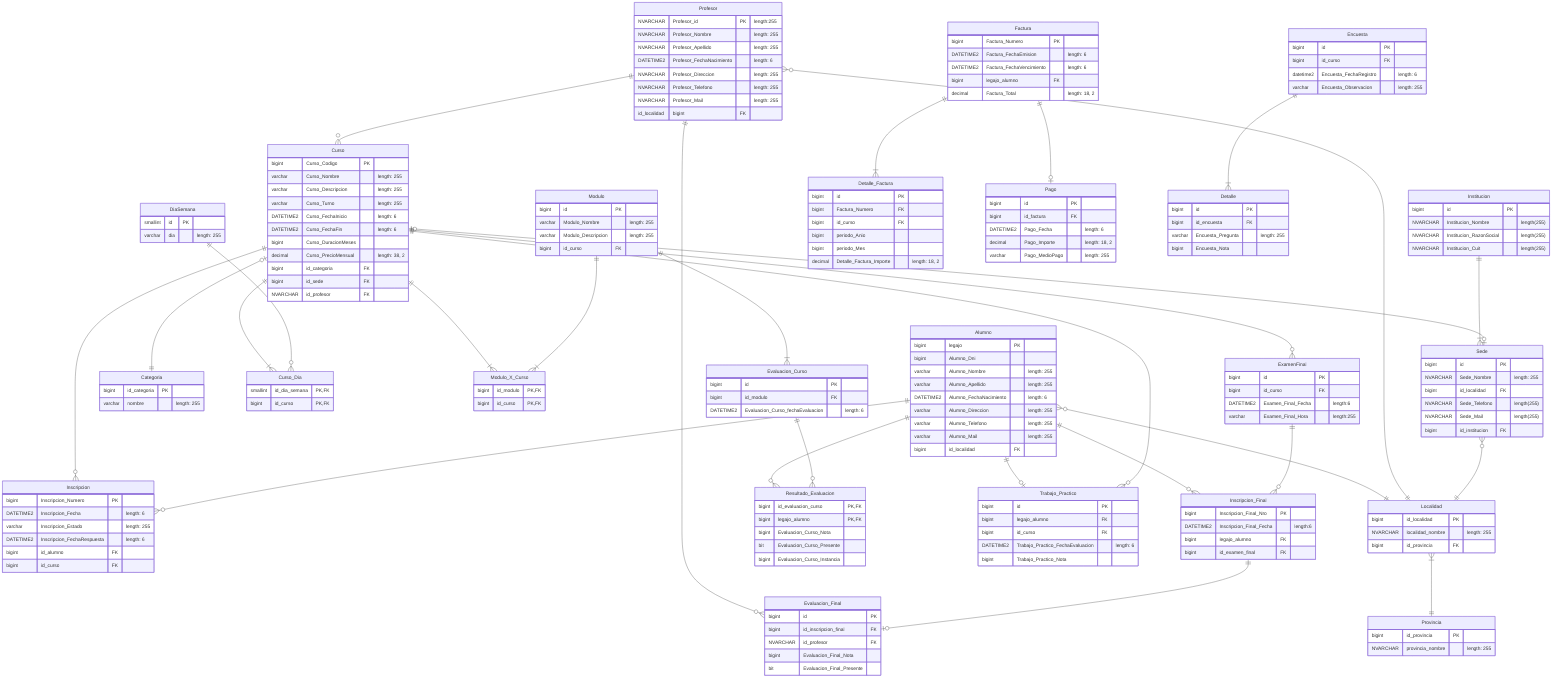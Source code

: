 %% TODO: DECIDIR CÓMO TOMAMOS EL LEGAJO

erDiagram
  %% Entidad Intermedia Alumno-Curso
  Inscripcion {
    bigint Inscripcion_Numero PK
    DATETIME2 Inscripcion_Fecha "length: 6"
    %% Constraint de CHECK("pendiente", "aprobada", "rechazada")
    varchar Inscripcion_Estado "length: 255"
    DATETIME2 Inscripcion_FechaRespuesta "length: 6"
    bigint id_alumno FK
    bigint id_curso FK
  }

  %% Tabla Maestra  Alumno
  Alumno {
    bigint legajo PK
    bigint Alumno_Dni
    varchar Alumno_Nombre "length: 255"
    varchar Alumno_Apellido "length: 255"
    DATETIME2 Alumno_FechaNacimiento "length: 6"
    varchar Alumno_Direccion "length: 255"
    varchar Alumno_Telefono "length: 255"
    varchar Alumno_Mail "length: 255"
    bigint id_localidad FK
  }

  %% Tabla Maestra Curso
    Curso {
    bigint Curso_Codigo PK
    varchar Curso_Nombre "length: 255"
    varchar Curso_Descripcion "length: 255"
    %% Tomamos como que un Curso se dicta en un solo Turno (en la tabla maestra no hay cursos que se dicten en dos turnos)
    %% Constraint de CHECK("mañana", "tarde", "noche")
    varchar Curso_Turno "length: 255"
    DATETIME2 Curso_FechaInicio "length: 6"
    DATETIME2 Curso_FechaFin "length: 6"
    %%DURACIONMESES ES CALCULABLE CON LAS FECHA_INICIO Y FECHA_FIN, pero viene de la Tabla Maestra
    bigint Curso_DuracionMeses
    decimal Curso_PrecioMensual "length: 38, 2"
    bigint id_categoria FK
    bigint id_sede FK
    NVARCHAR id_profesor FK
  }

  %% Tablas Paramétricas de Curso
  Categoria {
    bigint id_categoria PK
    varchar nombre "length: 255"
  }

  DiaSemana{
    smallint id PK
    %% Constraint de CHECK("Lunes", "Martes", "Miércoles", "Jueves", "Viernes", "Sábado", "Domingo")
    varchar dia "length: 255"
  }

  %% No se considera un historial de horarios que tuvo un Curso
  Curso_Dia{
    smallint id_dia_semana PK, FK
    bigint id_curso PK, FK
  }

  %% Documentación: la idea del precio histórico es tener el precio de lista vigente en un momento dado, independientemente de si alguien lo pagó o no
  %% Lo saco por ahora ya que se considera que con que la factura tenga el precio que se cobró alcanza
  %% Precio_Historico{
  %%   bigint id PK
  %%   bigint id_curso FK
  %%   decimal Curso_PrecioMensual "length:38, 2"
  %%   %% Sólo la fecha de inicio de vigencia
  %%   DATETIME2 fecha_vigencia_desde "length:6"
  %% }

  Modulo_X_Curso{
    bigint id_modulo PK, FK
    bigint id_curso PK, FK
  }

  Modulo {
    bigint id PK
    varchar Modulo_Nombre "length: 255"
    varchar Modulo_Descripcion "length: 255"
    bigint id_curso FK
  }

  %% Tabla Maestra Profesor
  Profesor {
    NVARCHAR Profesor_id PK "length:255"
    NVARCHAR Profesor_Nombre "length: 255"
    NVARCHAR Profesor_Apellido "length: 255"
    DATETIME2 Profesor_FechaNacimiento "length: 6"
    NVARCHAR Profesor_Direccion "length: 255"
    NVARCHAR Profesor_Telefono "length: 255"
    NVARCHAR Profesor_Mail "length: 255"
    id_localidad bigint FK
  }

  %% Tabla Maestra  Sede
  Sede {
    %%AGREGADO id
    bigint id PK 
    NVARCHAR Sede_Nombre "length: 255"
    bigint id_localidad FK
    NVARCHAR Sede_Telefono "length(255)"
    NVARCHAR Sede_Mail "length(255)"
    bigint id_institucion FK
  }

  %% Tablas Paramétricas de Sede
  Localidad {
    bigint id_localidad PK
    NVARCHAR localidad_nombre "length: 255"
    bigint id_provincia FK
  }

  Provincia {
    bigint id_provincia PK
    NVARCHAR provincia_nombre "length: 255"
  }

  %% TABLA MAESTRA Institución
  Institucion{
    %% Usamos clave subrogada para no usar el alfanumérico CUIT como PK
    bigint id PK
    NVARCHAR Institucion_Nombre "length(255)"
    NVARCHAR Institucion_RazonSocial "length(255)"
    NVARCHAR Institucion_Cuit "length(255)" 
  }

  %% Tabla Maestra Evaluación de Curso: representa el evento de una evaluación
  Evaluacion_Curso{
    bigint id PK
    bigint id_modulo FK
    DATETIME2 Evaluacion_Curso_fechaEvaluacion "length: 6"
  }

  Resultado_Evaluacion{
    bigint id_evaluacion_curso PK, FK
    bigint legajo_alumno PK, FK
    %% NULLABLE si estuvo ausente
    bigint Evaluacion_Curso_Nota
    bit Evaluacion_Curso_Presente
    bigint Evaluacion_Curso_Instancia
  }

  %% Tabla Maestra Trabajo Práctico
  %% Se consideran TPs Individual
  Trabajo_Practico {
    %% Clave subrogada porque un alumno puede recursar en el mismo curso
    bigint id PK
    bigint legajo_alumno FK
    bigint id_curso FK
    DATETIME2 Trabajo_Practico_FechaEvaluacion "length: 6"
    bigint Trabajo_Practico_Nota
  }

  %% Tabla Maestra Examenes Finales
  ExamenFinal{
    bigint id PK
    bigint id_curso FK
    DATETIME2 Examen_Final_Fecha "length:6"
    varchar Examen_Final_Hora "length:255"
  }

  %% Entidad Intermedia: Evento de inscripción a un examen final de un alumno
  Inscripcion_Final{
    bigint Inscripcion_Final_Nro PK
    DATETIME2 Inscripcion_Final_Fecha "length:6"
    bigint legajo_alumno FK
    bigint id_examen_final FK
  }

  %% Tabla Transaccional Evaluación Final: es el resultado del examen final
  Evaluacion_Final{
    bigint id PK
    bigint id_inscripcion_final FK
    NVARCHAR id_profesor FK
    %% NULLABLE si estuvo ausente
    bigint Evaluacion_Final_Nota
    bit Evaluacion_Final_Presente
  }

  %% Tabla Transaccional Factura
  Factura{
    bigint Factura_Numero PK
    DATETIME2 Factura_FechaEmision "length: 6"
    DATETIME2 Factura_FechaVencimiento "length: 6"
    bigint legajo_alumno FK
    decimal Factura_Total "length: 18, 2"
  }

  Detalle_Factura{
    %% TODO: está bien tener una clave subrogada?
    bigint id PK
    bigint Factura_Numero FK
    bigint id_curso FK
    bigint periodo_Anio
    bigint periodo_Mes
    decimal Detalle_Factura_Importe "length: 18, 2"
  }

  %% Tabla Transaccional Pago:  registrar y gestionar los pagos de los alumnos.
  Pago {
    bigint id PK
    bigint id_factura FK
    DATETIME2 Pago_Fecha "length: 6"
    decimal Pago_Importe "length: 18, 2"
    %% Documentación: el paso se realiza por un único medio de pago
    %% Documentación: se puede añadir una constraint de CHECK("efectivo", "tarjeta", "transferencia"), etc.
    varchar Pago_MedioPago "length: 255"
  }

  %% Tabla Encuesta
  Encuesta {
    bigint id PK
    bigint id_curso FK
    datetime2 Encuesta_FechaRegistro "length: 6"
    varchar Encuesta_Observacion "length: 255"
  }

  %% Documentación: hay preguntas predefinidas? Si hubiesen preguntas predefinidas se tendría que crear la tabla Pregunta
  Detalle {
    bigint id PK
    bigint id_encuesta FK
    varchar Encuesta_Pregunta "length: 255"
    %% Documentación: Añadir constraint de CHECK(nota <= 10 AND nota >= 1)
    bigint Encuesta_Nota
  }

%% Relaciones de la Tabla Alumno
Alumno }o--|| Localidad: ""

%% Relaciones de la Tabla Profesor
Profesor }o--|| Localidad: ""

%% Relaciones de la Tabla Sede
Sede }o--|| Localidad: ""
Localidad }|--|| Provincia: ""
Institucion ||--|{ Sede: ""

%% Relaciones de la Tabla Curso
Curso |o--o| Sede: ""
Curso |o--|| Categoria: ""
Curso ||--|{ Curso_Dia: ""
Profesor ||--o{ Curso: ""
Curso ||--|{ Modulo_X_Curso: ""
Modulo ||--|{ Modulo_X_Curso: ""

DiaSemana ||--o{ Curso_Dia: ""
%% Curso ||--|{ Precio_Historico: ""

%% Entidad Intermedia: Inscripción
Curso ||--o{ Inscripcion: ""
Alumno ||--o{ Inscripcion: ""

%% Tabla Maestra Evaluación de Modulos de un Curso
%% La instancia de evaluación del modulo de un curso es en particular para ese modelo del curso.
%% Claramente que pueden darse casos de que 2 fechas instancia de evaluación de un modelo de 2 cursos diferentes coincidan
Modulo ||--|{ Evaluacion_Curso: ""
Alumno ||--o{ Resultado_Evaluacion: ""
Evaluacion_Curso ||--o{ Resultado_Evaluacion: ""

%% Tabla Maestra Trabajo Práctico
Alumno ||--o| Trabajo_Practico: ""
Curso ||--o{ Trabajo_Practico: ""

%% Entidad Intermedia: Inscripción a Examen Final
Alumno ||--o{ Inscripcion_Final: ""
ExamenFinal ||--o{ Inscripcion_Final: ""
Curso ||--o{ ExamenFinal: ""

Profesor ||--o{ Evaluacion_Final: ""
Inscripcion_Final ||--o| Evaluacion_Final: ""

%% Entidad Transaccional Factura
Factura ||--|{ Detalle_Factura: ""
%% Documentación: duda, se considera que el pago de la factura se realiza en su totalidad y no en cuotas o una parte por un medio de pago y otra por otra?
%% Por ahora se considera la relación 1:1
Factura ||--o| Pago: ""

%% Tabla Encuesta
Encuesta ||--|{ Detalle: ""